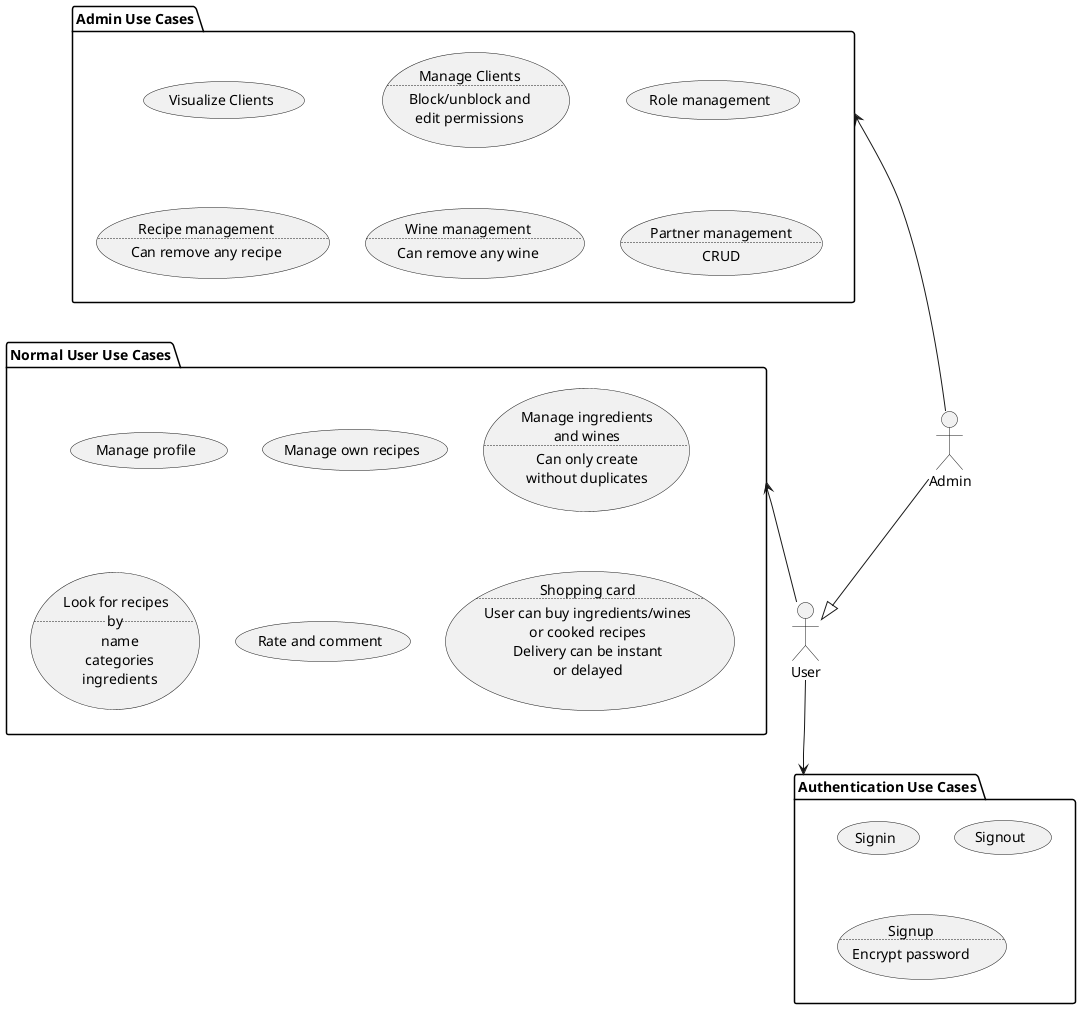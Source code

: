 @startuml usecase
' skinparam actorStyle awesome

:User: as user
:Admin: as admin

package "Admin Use Cases" as AdminUseCases {
  (Visualize Clients) as visualizeClients
  usecase manageClients as "
    Manage Clients
    ..
    Block/unblock and
    edit permissions
  "
  (Role management) as roleManagement
  usecase recipeManagement as "
    Recipe management
    ..
    Can remove any recipe
  "
  usecase wineManagement as "
    Wine management
    ..
    Can remove any wine
  "
  usecase partnerManagement as "
    Partner management
    ..
    CRUD
  "
}

package "Authentication Use Cases" as AuthenticationUseCases {
  (Signin) as signin
  (Signout) as signout
  usecase signup as "
    Signup
    ..
    Encrypt password
  "
}

package "Normal User Use Cases" as NormalUserUseCases {
  (Manage profile) as manageProfile
  (Manage own recipes) as manageRecipes
  usecase manageIngredients as "
    Manage ingredients
    and wines
    ..
    Can only create
    without duplicates
  "
  usecase lookForRecipes as  "
    Look for recipes
    ..by..
      name
      categories
      ingredients
  "
  (Rate and comment) as rateAndComment

  usecase shopping as "
    Shopping card
    ..
    User can buy ingredients/wines
    or cooked recipes
    Delivery can be instant
    or delayed
  "
}

admin --|> user

user --> AuthenticationUseCases
user -u-> NormalUserUseCases
admin --u-> AdminUseCases

@enduml